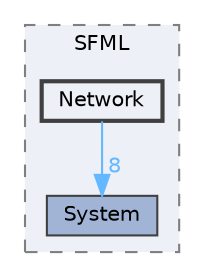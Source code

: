 digraph "C:/Users/a.fornero/Documents/Projet C++/Cmake/out/build/x86-debug/vcpkg_installed/x86-windows/include/SFML/Network"
{
 // LATEX_PDF_SIZE
  bgcolor="transparent";
  edge [fontname=Helvetica,fontsize=10,labelfontname=Helvetica,labelfontsize=10];
  node [fontname=Helvetica,fontsize=10,shape=box,height=0.2,width=0.4];
  compound=true
  subgraph clusterdir_ced190391f9554d2e6b7c2abafa2d3c4 {
    graph [ bgcolor="#edf0f7", pencolor="grey50", label="SFML", fontname=Helvetica,fontsize=10 style="filled,dashed", URL="dir_ced190391f9554d2e6b7c2abafa2d3c4.html",tooltip=""]
  dir_ba7073739252ae9674107cd7977c6f70 [label="System", fillcolor="#a2b4d6", color="grey25", style="filled", URL="dir_ba7073739252ae9674107cd7977c6f70.html",tooltip=""];
  dir_4e8311087b751bf00fbcd0f337709172 [label="Network", fillcolor="#edf0f7", color="grey25", style="filled,bold", URL="dir_4e8311087b751bf00fbcd0f337709172.html",tooltip=""];
  }
  dir_4e8311087b751bf00fbcd0f337709172->dir_ba7073739252ae9674107cd7977c6f70 [headlabel="8", labeldistance=1.5 headhref="dir_000004_000007.html" href="dir_000004_000007.html" color="steelblue1" fontcolor="steelblue1"];
}
